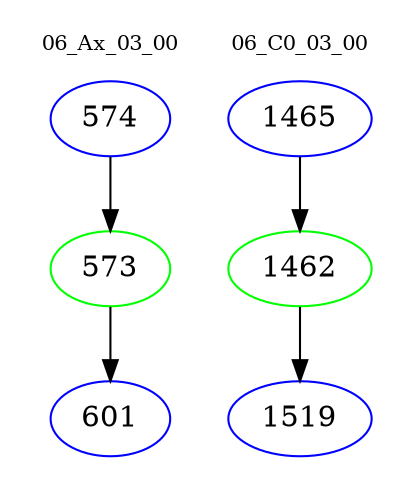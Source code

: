 digraph{
subgraph cluster_0 {
color = white
label = "06_Ax_03_00";
fontsize=10;
T0_574 [label="574", color="blue"]
T0_574 -> T0_573 [color="black"]
T0_573 [label="573", color="green"]
T0_573 -> T0_601 [color="black"]
T0_601 [label="601", color="blue"]
}
subgraph cluster_1 {
color = white
label = "06_C0_03_00";
fontsize=10;
T1_1465 [label="1465", color="blue"]
T1_1465 -> T1_1462 [color="black"]
T1_1462 [label="1462", color="green"]
T1_1462 -> T1_1519 [color="black"]
T1_1519 [label="1519", color="blue"]
}
}

